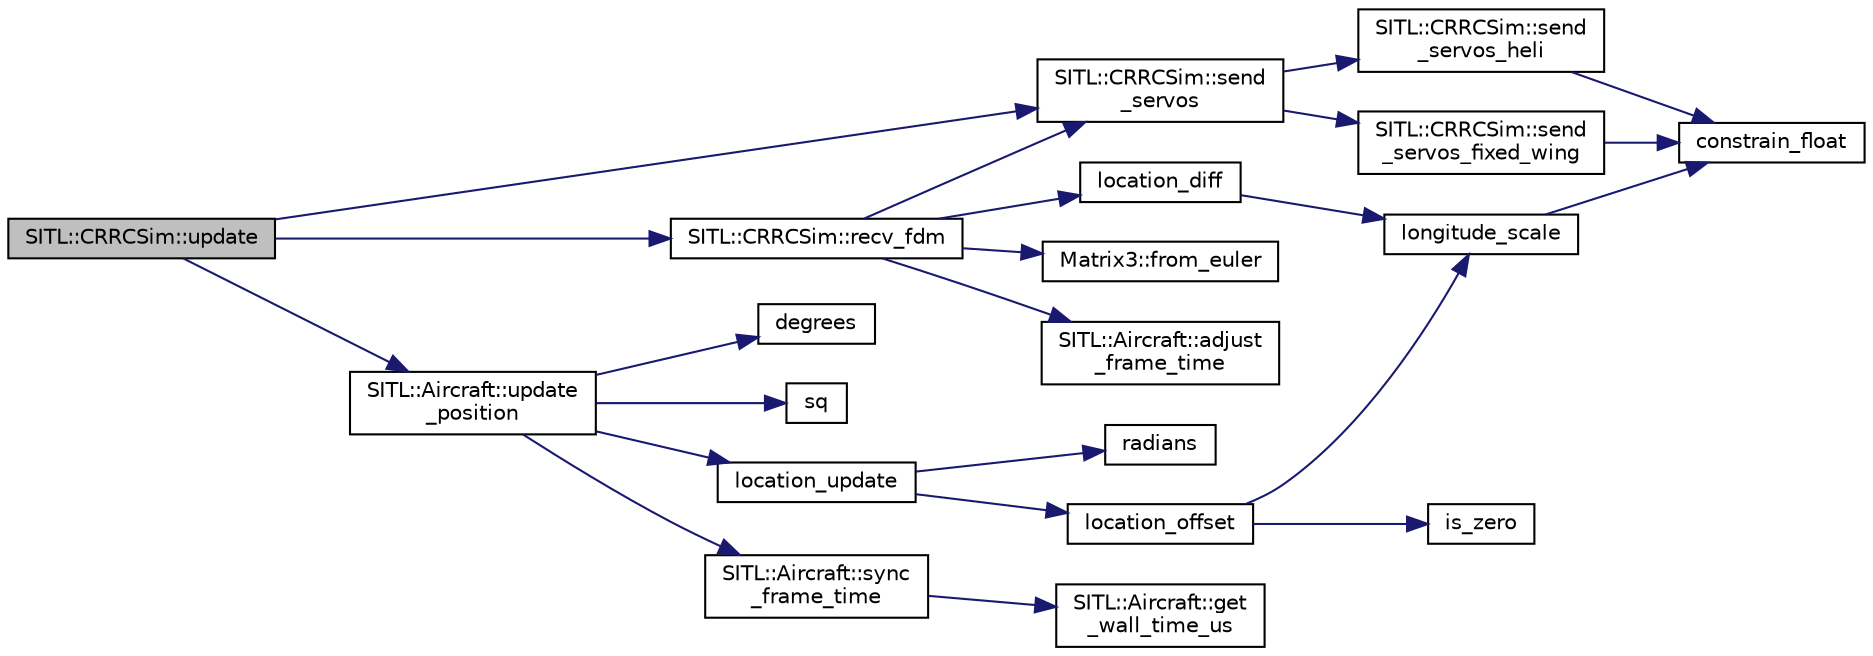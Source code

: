 digraph "SITL::CRRCSim::update"
{
 // INTERACTIVE_SVG=YES
  edge [fontname="Helvetica",fontsize="10",labelfontname="Helvetica",labelfontsize="10"];
  node [fontname="Helvetica",fontsize="10",shape=record];
  rankdir="LR";
  Node1 [label="SITL::CRRCSim::update",height=0.2,width=0.4,color="black", fillcolor="grey75", style="filled", fontcolor="black"];
  Node1 -> Node2 [color="midnightblue",fontsize="10",style="solid",fontname="Helvetica"];
  Node2 [label="SITL::CRRCSim::send\l_servos",height=0.2,width=0.4,color="black", fillcolor="white", style="filled",URL="$classSITL_1_1CRRCSim.html#afd2b511bcb59aa852351f5ecfa3d72bc"];
  Node2 -> Node3 [color="midnightblue",fontsize="10",style="solid",fontname="Helvetica"];
  Node3 [label="SITL::CRRCSim::send\l_servos_heli",height=0.2,width=0.4,color="black", fillcolor="white", style="filled",URL="$classSITL_1_1CRRCSim.html#a52c305ff3ea02cd2ec53f998616d1953"];
  Node3 -> Node4 [color="midnightblue",fontsize="10",style="solid",fontname="Helvetica"];
  Node4 [label="constrain_float",height=0.2,width=0.4,color="black", fillcolor="white", style="filled",URL="$AP__Math_8h.html#a27149a7dfbb14319088e8332705c0046"];
  Node2 -> Node5 [color="midnightblue",fontsize="10",style="solid",fontname="Helvetica"];
  Node5 [label="SITL::CRRCSim::send\l_servos_fixed_wing",height=0.2,width=0.4,color="black", fillcolor="white", style="filled",URL="$classSITL_1_1CRRCSim.html#a72a2668eaa8f75514aeaba0a5d46f141"];
  Node5 -> Node4 [color="midnightblue",fontsize="10",style="solid",fontname="Helvetica"];
  Node1 -> Node6 [color="midnightblue",fontsize="10",style="solid",fontname="Helvetica"];
  Node6 [label="SITL::CRRCSim::recv_fdm",height=0.2,width=0.4,color="black", fillcolor="white", style="filled",URL="$classSITL_1_1CRRCSim.html#a710d8276d948bfc5b82c8b57f406b65e"];
  Node6 -> Node2 [color="midnightblue",fontsize="10",style="solid",fontname="Helvetica"];
  Node6 -> Node7 [color="midnightblue",fontsize="10",style="solid",fontname="Helvetica"];
  Node7 [label="location_diff",height=0.2,width=0.4,color="black", fillcolor="white", style="filled",URL="$AP__Math_8h.html#a527b26472ed6f2e0c141e109a0722a0a"];
  Node7 -> Node8 [color="midnightblue",fontsize="10",style="solid",fontname="Helvetica"];
  Node8 [label="longitude_scale",height=0.2,width=0.4,color="black", fillcolor="white", style="filled",URL="$location_8cpp.html#ad2368c582f3e0c135e2a74772f4db61a"];
  Node8 -> Node4 [color="midnightblue",fontsize="10",style="solid",fontname="Helvetica"];
  Node6 -> Node9 [color="midnightblue",fontsize="10",style="solid",fontname="Helvetica"];
  Node9 [label="Matrix3::from_euler",height=0.2,width=0.4,color="black", fillcolor="white", style="filled",URL="$classMatrix3.html#a62587bd216436f09f06b9e1330f84bc0",tooltip="-*- tab-width: 4; Mode: C++; c-basic-offset: 4; indent-tabs-mode: nil -*- "];
  Node6 -> Node10 [color="midnightblue",fontsize="10",style="solid",fontname="Helvetica"];
  Node10 [label="SITL::Aircraft::adjust\l_frame_time",height=0.2,width=0.4,color="black", fillcolor="white", style="filled",URL="$classSITL_1_1Aircraft.html#ac530b1fc848bb23a0e5d55a93db7155c"];
  Node1 -> Node11 [color="midnightblue",fontsize="10",style="solid",fontname="Helvetica"];
  Node11 [label="SITL::Aircraft::update\l_position",height=0.2,width=0.4,color="black", fillcolor="white", style="filled",URL="$classSITL_1_1Aircraft.html#a4a72b2c0617cf55b24b062daaae685b9"];
  Node11 -> Node12 [color="midnightblue",fontsize="10",style="solid",fontname="Helvetica"];
  Node12 [label="degrees",height=0.2,width=0.4,color="black", fillcolor="white", style="filled",URL="$AP__Math_8h.html#a420f396aeb3fce0177dead408c1c2da2"];
  Node11 -> Node13 [color="midnightblue",fontsize="10",style="solid",fontname="Helvetica"];
  Node13 [label="sq",height=0.2,width=0.4,color="black", fillcolor="white", style="filled",URL="$AP__Math_8h.html#a00f57739f8671cb41eae08a51b7cbf7c"];
  Node11 -> Node14 [color="midnightblue",fontsize="10",style="solid",fontname="Helvetica"];
  Node14 [label="location_update",height=0.2,width=0.4,color="black", fillcolor="white", style="filled",URL="$AP__Math_8h.html#ab0e06d28afb9d14043e1938af277396c"];
  Node14 -> Node15 [color="midnightblue",fontsize="10",style="solid",fontname="Helvetica"];
  Node15 [label="radians",height=0.2,width=0.4,color="black", fillcolor="white", style="filled",URL="$AP__Math_8h.html#a75b14352ec1c95a8276af9a0813cfdc3"];
  Node14 -> Node16 [color="midnightblue",fontsize="10",style="solid",fontname="Helvetica"];
  Node16 [label="location_offset",height=0.2,width=0.4,color="black", fillcolor="white", style="filled",URL="$location_8cpp.html#a717b438a67f0b41665feec9009ba1bd4"];
  Node16 -> Node17 [color="midnightblue",fontsize="10",style="solid",fontname="Helvetica"];
  Node17 [label="is_zero",height=0.2,width=0.4,color="black", fillcolor="white", style="filled",URL="$AP__Math_8h.html#a108b79eeb35c5d58f324458ec9e1e9f2"];
  Node16 -> Node8 [color="midnightblue",fontsize="10",style="solid",fontname="Helvetica"];
  Node11 -> Node18 [color="midnightblue",fontsize="10",style="solid",fontname="Helvetica"];
  Node18 [label="SITL::Aircraft::sync\l_frame_time",height=0.2,width=0.4,color="black", fillcolor="white", style="filled",URL="$classSITL_1_1Aircraft.html#a62156d8d68f444998c58c6270512fbd6"];
  Node18 -> Node19 [color="midnightblue",fontsize="10",style="solid",fontname="Helvetica"];
  Node19 [label="SITL::Aircraft::get\l_wall_time_us",height=0.2,width=0.4,color="black", fillcolor="white", style="filled",URL="$classSITL_1_1Aircraft.html#a7a3bcc97f481dd5427fc740eef5a2c4e"];
}
